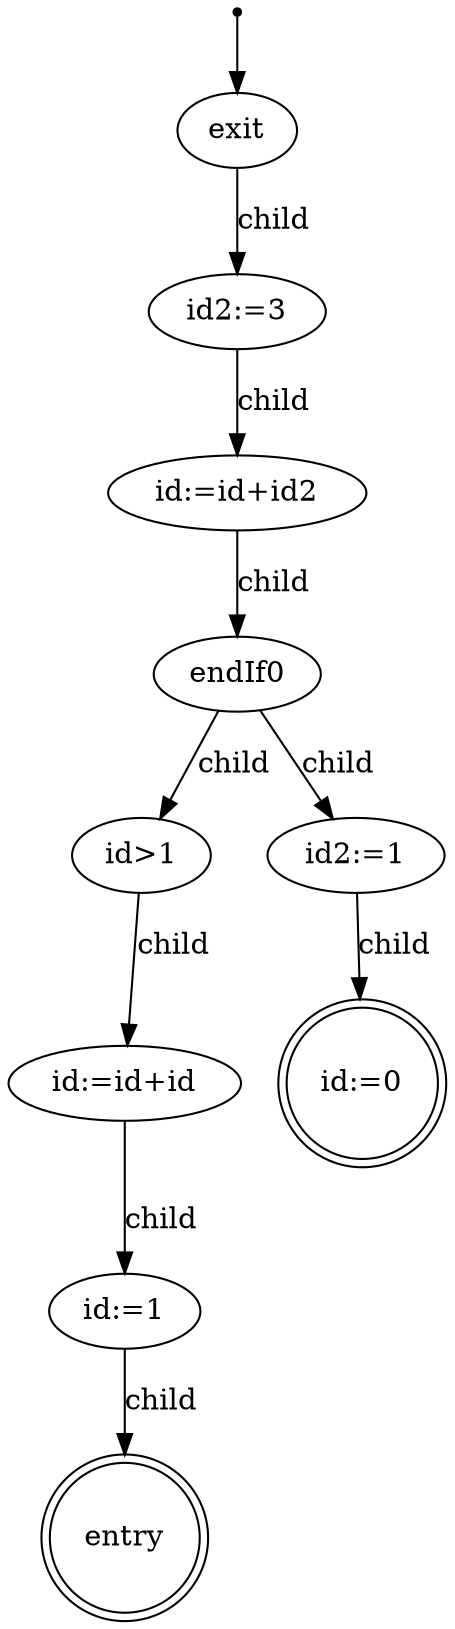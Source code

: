digraph{
	inic[shape=point];

	exit[label="exit"]
	n7[label="id2:=3"]
	n6[label="id:=id+id2"]
	n5[label="endIf0"]
	n4[label="id>1"]
	n3[label="id2:=1"]
	n1[label="id:=id+id"]
	n2[label="id:=0"]
	n0[label="id:=1"]
	entry[label="entry"]

	inic->exit;
	exit->n7 [label="child"];
	n7->n6 [label="child"];
	n6->n5 [label="child"];
	n5->n4 [label="child"];
	n5->n3 [label="child"];
	n4->n1 [label="child"];
	n1->n0 [label="child"];
	n0->entry [label="child"];
	entry[shape=doublecircle];
	n3->n2 [label="child"];
	n2[shape=doublecircle];
}